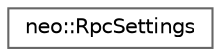 digraph "Graphical Class Hierarchy"
{
 // LATEX_PDF_SIZE
  bgcolor="transparent";
  edge [fontname=Helvetica,fontsize=10,labelfontname=Helvetica,labelfontsize=10];
  node [fontname=Helvetica,fontsize=10,shape=box,height=0.2,width=0.4];
  rankdir="LR";
  Node0 [id="Node000000",label="neo::RpcSettings",height=0.2,width=0.4,color="grey40", fillcolor="white", style="filled",URL="$structneo_1_1_rpc_settings.html",tooltip="RPC server configuration settings."];
}
